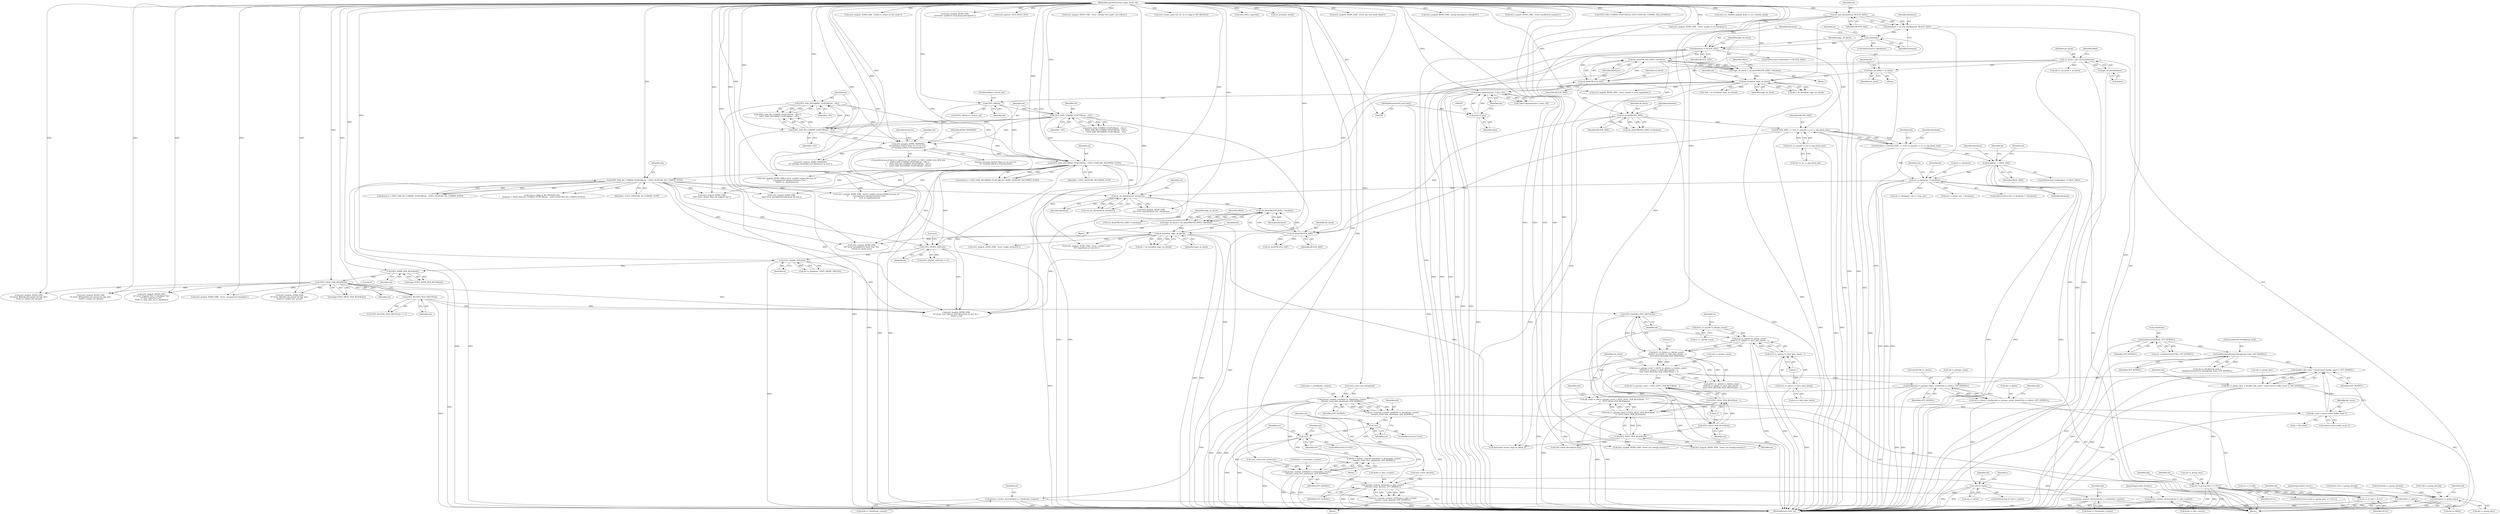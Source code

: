 digraph "0_linux_be0726d33cb8f411945884664924bed3cb8c70ee_0@API" {
"1000949" [label="(Call,kmalloc (db_count * sizeof (struct buffer_head *), GFP_KERNEL))"];
"1000950" [label="(Call,db_count * sizeof (struct buffer_head *))"];
"1000932" [label="(Call,db_count = (sbi->s_groups_count + EXT2_DESC_PER_BLOCK(sb) - 1) /\n\t\t   EXT2_DESC_PER_BLOCK(sb))"];
"1000934" [label="(Call,(sbi->s_groups_count + EXT2_DESC_PER_BLOCK(sb) - 1) /\n\t\t   EXT2_DESC_PER_BLOCK(sb))"];
"1000912" [label="(Call,sbi->s_groups_count = ((le32_to_cpu(es->s_blocks_count) -\n \t\t\t\tle32_to_cpu(es->s_first_data_block) - 1)\n \t\t\t\t\t/ EXT2_BLOCKS_PER_GROUP(sb)) + 1)"];
"1000917" [label="(Call,(le32_to_cpu(es->s_blocks_count) -\n \t\t\t\tle32_to_cpu(es->s_first_data_block) - 1)\n \t\t\t\t\t/ EXT2_BLOCKS_PER_GROUP(sb))"];
"1000918" [label="(Call,le32_to_cpu(es->s_blocks_count) -\n \t\t\t\tle32_to_cpu(es->s_first_data_block) - 1)"];
"1000919" [label="(Call,le32_to_cpu(es->s_blocks_count))"];
"1000923" [label="(Call,le32_to_cpu(es->s_first_data_block) - 1)"];
"1000924" [label="(Call,le32_to_cpu(es->s_first_data_block))"];
"1000929" [label="(Call,EXT2_BLOCKS_PER_GROUP(sb))"];
"1000908" [label="(Call,EXT2_BLOCKS_PER_GROUP(sb))"];
"1000803" [label="(Call,EXT2_DESC_PER_BLOCK(sb))"];
"1000796" [label="(Call,EXT2_ADDR_PER_BLOCK(sb))"];
"1000742" [label="(Call,EXT2_INODE_SIZE(sb))"];
"1000730" [label="(Call,EXT2_INODE_SIZE(sb))"];
"1000559" [label="(Call,sb_bread(sb, logic_sb_block))"];
"1000533" [label="(Call,sb_set_blocksize(sb, blocksize))"];
"1000467" [label="(Call,EXT2_HAS_RO_COMPAT_FEATURE(sb, ~EXT2_FEATURE_RO_COMPAT_SUPP))"];
"1000444" [label="(Call,EXT2_HAS_INCOMPAT_FEATURE(sb, ~EXT2_FEATURE_INCOMPAT_SUPP))"];
"1000435" [label="(Call,EXT2_HAS_INCOMPAT_FEATURE(sb, ~0U))"];
"1000432" [label="(Call,EXT2_HAS_RO_COMPAT_FEATURE(sb, ~0U))"];
"1000428" [label="(Call,EXT2_HAS_COMPAT_FEATURE(sb, ~0U))"];
"1000408" [label="(Call,EXT2_SB(sb))"];
"1000389" [label="(Call,parse_options((char *) data, sb))"];
"1000390" [label="(Call,(char *) data)"];
"1000111" [label="(MethodParameterIn,void *data)"];
"1000234" [label="(Call,sb_bread(sb, logic_sb_block))"];
"1000194" [label="(Call,sb_min_blocksize(sb, BLOCK_SIZE))"];
"1000110" [label="(MethodParameterIn,struct super_block *sb)"];
"1000227" [label="(Call,logic_sb_block = sb_block)"];
"1000120" [label="(Call,sb_block = get_sb_block(&data))"];
"1000122" [label="(Call,get_sb_block(&data))"];
"1000211" [label="(Call,logic_sb_block = (sb_block*BLOCK_SIZE) / blocksize)"];
"1000213" [label="(Call,(sb_block*BLOCK_SIZE) / blocksize)"];
"1000214" [label="(Call,sb_block*BLOCK_SIZE)"];
"1000207" [label="(Call,blocksize != BLOCK_SIZE)"];
"1000198" [label="(Call,!blocksize)"];
"1000192" [label="(Call,blocksize = sb_min_blocksize(sb, BLOCK_SIZE))"];
"1000438" [label="(Call,ext2_msg(sb, KERN_WARNING,\n\t\t\t\"warning: feature flags set on rev 0 fs, \"\n\t\t\t\"running e2fsck is recommended\"))"];
"1000523" [label="(Call,sb->s_blocksize != blocksize)"];
"1000496" [label="(Call,blocksize != PAGE_SIZE)"];
"1000478" [label="(Call,blocksize = BLOCK_SIZE << le32_to_cpu(sbi->s_es->s_log_block_size))"];
"1000480" [label="(Call,BLOCK_SIZE << le32_to_cpu(sbi->s_es->s_log_block_size))"];
"1000221" [label="(Call,sb_block*BLOCK_SIZE)"];
"1000482" [label="(Call,le32_to_cpu(sbi->s_es->s_log_block_size))"];
"1000543" [label="(Call,logic_sb_block = (sb_block*BLOCK_SIZE) / blocksize)"];
"1000545" [label="(Call,(sb_block*BLOCK_SIZE) / blocksize)"];
"1000546" [label="(Call,sb_block*BLOCK_SIZE)"];
"1000939" [label="(Call,EXT2_DESC_PER_BLOCK(sb) - 1)"];
"1000940" [label="(Call,EXT2_DESC_PER_BLOCK(sb))"];
"1000943" [label="(Call,EXT2_DESC_PER_BLOCK(sb))"];
"1000164" [label="(Call,kzalloc(sizeof(struct blockgroup_lock), GFP_KERNEL))"];
"1000151" [label="(Call,kzalloc(sizeof(*sbi), GFP_KERNEL))"];
"1000945" [label="(Call,sbi->s_group_desc = kmalloc (db_count * sizeof (struct buffer_head *), GFP_KERNEL))"];
"1000956" [label="(Call,sbi->s_group_desc == NULL)"];
"1001356" [label="(Call,kfree(sbi->s_group_desc))"];
"1001368" [label="(Call,sb->s_fs_info = NULL)"];
"1000975" [label="(Call,kcalloc(sbi->s_groups_count, sizeof(*sbi->s_debts), GFP_KERNEL))"];
"1000971" [label="(Call,sbi->s_debts = kcalloc(sbi->s_groups_count, sizeof(*sbi->s_debts), GFP_KERNEL))"];
"1000986" [label="(Call,!sbi->s_debts)"];
"1001360" [label="(Call,kfree(sbi->s_debts))"];
"1001122" [label="(Call,percpu_counter_init(&sbi->s_freeblocks_counter,\n\t\t\t\text2_count_free_blocks(sb), GFP_KERNEL))"];
"1001120" [label="(Call,err = percpu_counter_init(&sbi->s_freeblocks_counter,\n\t\t\t\text2_count_free_blocks(sb), GFP_KERNEL))"];
"1001131" [label="(Call,!err)"];
"1001145" [label="(Call,!err)"];
"1001136" [label="(Call,percpu_counter_init(&sbi->s_freeinodes_counter,\n\t\t\t\text2_count_free_inodes(sb), GFP_KERNEL))"];
"1001134" [label="(Call,err = percpu_counter_init(&sbi->s_freeinodes_counter,\n\t\t\t\text2_count_free_inodes(sb), GFP_KERNEL))"];
"1001150" [label="(Call,percpu_counter_init(&sbi->s_dirs_counter,\n\t\t\t\text2_count_dirs(sb), GFP_KERNEL))"];
"1001148" [label="(Call,err = percpu_counter_init(&sbi->s_dirs_counter,\n\t\t\t\text2_count_dirs(sb), GFP_KERNEL))"];
"1001334" [label="(Call,percpu_counter_destroy(&sbi->s_dirs_counter))"];
"1001329" [label="(Call,percpu_counter_destroy(&sbi->s_freeinodes_counter))"];
"1001324" [label="(Call,percpu_counter_destroy(&sbi->s_freeblocks_counter))"];
"1000930" [label="(Identifier,sb)"];
"1001281" [label="(Call,ext2_msg(sb, KERN_WARNING,\n\t\t\t\"warning: mounting ext3 filesystem as ext2\"))"];
"1000943" [label="(Call,EXT2_DESC_PER_BLOCK(sb))"];
"1000730" [label="(Call,EXT2_INODE_SIZE(sb))"];
"1000910" [label="(Literal,0)"];
"1000195" [label="(Identifier,sb)"];
"1000227" [label="(Call,logic_sb_block = sb_block)"];
"1000668" [label="(Call,ext2_msg(sb, KERN_ERR,\n\t\t\t\t\"error: unsupported inode size: %d\",\n\t\t\t\tsbi->s_inode_size))"];
"1000217" [label="(Identifier,blocksize)"];
"1001134" [label="(Call,err = percpu_counter_init(&sbi->s_freeinodes_counter,\n\t\t\t\text2_count_free_inodes(sb), GFP_KERNEL))"];
"1000440" [label="(Identifier,KERN_WARNING)"];
"1000429" [label="(Identifier,sb)"];
"1000110" [label="(MethodParameterIn,struct super_block *sb)"];
"1001325" [label="(Call,&sbi->s_freeblocks_counter)"];
"1001051" [label="(Call,ext2_check_descriptors (sb))"];
"1001335" [label="(Call,&sbi->s_dirs_counter)"];
"1000465" [label="(Call,features = EXT2_HAS_RO_COMPAT_FEATURE(sb, ~EXT2_FEATURE_RO_COMPAT_SUPP))"];
"1000155" [label="(Identifier,GFP_KERNEL)"];
"1000956" [label="(Call,sbi->s_group_desc == NULL)"];
"1001339" [label="(JumpTarget,failed_mount2:)"];
"1001375" [label="(Identifier,sbi)"];
"1000928" [label="(Literal,1)"];
"1001151" [label="(Call,&sbi->s_dirs_counter)"];
"1000543" [label="(Call,logic_sb_block = (sb_block*BLOCK_SIZE) / blocksize)"];
"1000152" [label="(Call,sizeof(*sbi))"];
"1000497" [label="(Identifier,blocksize)"];
"1001130" [label="(ControlStructure,if (!err))"];
"1001177" [label="(Call,ext2_msg(sb, KERN_ERR, \"Failed to create an mb_cache\"))"];
"1000912" [label="(Call,sbi->s_groups_count = ((le32_to_cpu(es->s_blocks_count) -\n \t\t\t\tle32_to_cpu(es->s_first_data_block) - 1)\n \t\t\t\t\t/ EXT2_BLOCKS_PER_GROUP(sb)) + 1)"];
"1000595" [label="(Call,ext2_msg(sb, KERN_ERR, \"error: magic mismatch\"))"];
"1000219" [label="(Identifier,offset)"];
"1000557" [label="(Call,bh = sb_bread(sb, logic_sb_block))"];
"1000535" [label="(Identifier,blocksize)"];
"1000602" [label="(Identifier,sb)"];
"1000410" [label="(FieldIdentifier,s_mount_opt)"];
"1000958" [label="(Identifier,sbi)"];
"1000986" [label="(Call,!sbi->s_debts)"];
"1000478" [label="(Call,blocksize = BLOCK_SIZE << le32_to_cpu(sbi->s_es->s_log_block_size))"];
"1001145" [label="(Call,!err)"];
"1001127" [label="(Call,ext2_count_free_blocks(sb))"];
"1001147" [label="(Block,)"];
"1000207" [label="(Call,blocksize != BLOCK_SIZE)"];
"1000392" [label="(Identifier,data)"];
"1000992" [label="(Identifier,sb)"];
"1000988" [label="(Identifier,sbi)"];
"1000498" [label="(Identifier,PAGE_SIZE)"];
"1000908" [label="(Call,EXT2_BLOCKS_PER_GROUP(sb))"];
"1000919" [label="(Call,le32_to_cpu(es->s_blocks_count))"];
"1000407" [label="(Call,EXT2_SB(sb)->s_mount_opt)"];
"1000482" [label="(Call,le32_to_cpu(sbi->s_es->s_log_block_size))"];
"1000481" [label="(Identifier,BLOCK_SIZE)"];
"1000547" [label="(Identifier,sb_block)"];
"1001044" [label="(Call,ext2_msg(sb, KERN_ERR,\n\t\t\t\t\"error: unable to read group descriptors\"))"];
"1000949" [label="(Call,kmalloc (db_count * sizeof (struct buffer_head *), GFP_KERNEL))"];
"1000743" [label="(Identifier,sb)"];
"1000167" [label="(Identifier,GFP_KERNEL)"];
"1001157" [label="(Identifier,GFP_KERNEL)"];
"1000532" [label="(Call,!sb_set_blocksize(sb, blocksize))"];
"1001220" [label="(Call,ext2_iget(sb, EXT2_ROOT_INO))"];
"1000458" [label="(Call,!(sb->s_flags & MS_RDONLY) &&\n\t    (features = EXT2_HAS_RO_COMPAT_FEATURE(sb, ~EXT2_FEATURE_RO_COMPAT_SUPP)))"];
"1001329" [label="(Call,percpu_counter_destroy(&sbi->s_freeinodes_counter))"];
"1001133" [label="(Block,)"];
"1000969" [label="(Identifier,sbi)"];
"1000923" [label="(Call,le32_to_cpu(es->s_first_data_block) - 1)"];
"1001148" [label="(Call,err = percpu_counter_init(&sbi->s_dirs_counter,\n\t\t\t\text2_count_dirs(sb), GFP_KERNEL))"];
"1000731" [label="(Identifier,sb)"];
"1000925" [label="(Call,es->s_first_data_block)"];
"1000963" [label="(Identifier,sb)"];
"1000467" [label="(Call,EXT2_HAS_RO_COMPAT_FEATURE(sb, ~EXT2_FEATURE_RO_COMPAT_SUPP))"];
"1000860" [label="(Call,ext2_msg(sb, KERN_ERR,\n\t\t\t\"error: #blocks per group too big: %lu\",\n\t\t\tsbi->s_blocks_per_group))"];
"1000941" [label="(Identifier,sb)"];
"1000991" [label="(Call,ext2_msg(sb, KERN_ERR, \"error: not enough memory\"))"];
"1000548" [label="(Identifier,BLOCK_SIZE)"];
"1000501" [label="(Identifier,sb)"];
"1000193" [label="(Identifier,blocksize)"];
"1000523" [label="(Call,sb->s_blocksize != blocksize)"];
"1000732" [label="(Literal,0)"];
"1000182" [label="(Call,sbi->s_sb_block = sb_block)"];
"1000920" [label="(Call,es->s_blocks_count)"];
"1000390" [label="(Call,(char *) data)"];
"1000441" [label="(Literal,\"warning: feature flags set on rev 0 fs, \"\n\t\t\t\"running e2fsck is recommended\")"];
"1000236" [label="(Identifier,logic_sb_block)"];
"1000496" [label="(Call,blocksize != PAGE_SIZE)"];
"1001332" [label="(Identifier,sbi)"];
"1000561" [label="(Identifier,logic_sb_block)"];
"1000962" [label="(Call,ext2_msg(sb, KERN_ERR, \"error: not enough memory\"))"];
"1000527" [label="(Identifier,blocksize)"];
"1000211" [label="(Call,logic_sb_block = (sb_block*BLOCK_SIZE) / blocksize)"];
"1000940" [label="(Call,EXT2_DESC_PER_BLOCK(sb))"];
"1000113" [label="(Block,)"];
"1000432" [label="(Call,EXT2_HAS_RO_COMPAT_FEATURE(sb, ~0U))"];
"1000120" [label="(Call,sb_block = get_sb_block(&data))"];
"1000491" [label="(Identifier,sbi)"];
"1001251" [label="(Call,ext2_msg(sb, KERN_ERR, \"error: corrupt root inode, run e2fsck\"))"];
"1000551" [label="(Identifier,offset)"];
"1001141" [label="(Call,ext2_count_free_inodes(sb))"];
"1001143" [label="(Identifier,GFP_KERNEL)"];
"1000433" [label="(Identifier,sb)"];
"1001286" [label="(Call,ext2_setup_super (sb, es, sb->s_flags & MS_RDONLY))"];
"1000517" [label="(Call,ext2_msg(sb, KERN_ERR,\n\t\t\t\t\t\"error: device does not support dax\"))"];
"1000838" [label="(Call,ext2_msg(sb, KERN_ERR,\n\t\t\t\"error: fragsize %lu != blocksize %lu\"\n\t\t\t\"(not supported yet)\",\n\t\t\tsbi->s_frag_size, sb->s_blocksize))"];
"1000560" [label="(Identifier,sb)"];
"1000954" [label="(Identifier,GFP_KERNEL)"];
"1000939" [label="(Call,EXT2_DESC_PER_BLOCK(sb) - 1)"];
"1000444" [label="(Call,EXT2_HAS_INCOMPAT_FEATURE(sb, ~EXT2_FEATURE_INCOMPAT_SUPP))"];
"1000437" [label="(Identifier,~0U)"];
"1001364" [label="(JumpTarget,failed_mount:)"];
"1001299" [label="(Call,ext2_write_super(sb))"];
"1000697" [label="(Call,sb->s_blocksize / sbi->s_frag_size)"];
"1000934" [label="(Call,(sbi->s_groups_count + EXT2_DESC_PER_BLOCK(sb) - 1) /\n\t\t   EXT2_DESC_PER_BLOCK(sb))"];
"1000111" [label="(MethodParameterIn,void *data)"];
"1001018" [label="(Call,sb_bread(sb, block))"];
"1000944" [label="(Identifier,sb)"];
"1000971" [label="(Call,sbi->s_debts = kcalloc(sbi->s_groups_count, sizeof(*sbi->s_debts), GFP_KERNEL))"];
"1000566" [label="(Call,ext2_msg(sb, KERN_ERR, \"error: couldn't read\"\n\t\t\t\t\"superblock on 2nd try\"))"];
"1001022" [label="(Call,!sbi->s_group_desc[i])"];
"1001122" [label="(Call,percpu_counter_init(&sbi->s_freeblocks_counter,\n\t\t\t\text2_count_free_blocks(sb), GFP_KERNEL))"];
"1000160" [label="(Call,sbi->s_blockgroup_lock =\n\t\tkzalloc(sizeof(struct blockgroup_lock), GFP_KERNEL))"];
"1000802" [label="(Call,ilog2 (EXT2_DESC_PER_BLOCK(sb)))"];
"1000164" [label="(Call,kzalloc(sizeof(struct blockgroup_lock), GFP_KERNEL))"];
"1000232" [label="(Call,bh = sb_bread(sb, logic_sb_block))"];
"1000238" [label="(Call,ext2_msg(sb, KERN_ERR, \"error: unable to read superblock\"))"];
"1000222" [label="(Identifier,sb_block)"];
"1000221" [label="(Call,sb_block*BLOCK_SIZE)"];
"1000165" [label="(Call,sizeof(struct blockgroup_lock))"];
"1000729" [label="(Call,EXT2_INODE_SIZE(sb) == 0)"];
"1000199" [label="(Identifier,blocksize)"];
"1001382" [label="(MethodReturn,static int)"];
"1000931" [label="(Literal,1)"];
"1000121" [label="(Identifier,sb_block)"];
"1000393" [label="(Identifier,sb)"];
"1000194" [label="(Call,sb_min_blocksize(sb, BLOCK_SIZE))"];
"1000431" [label="(Call,EXT2_HAS_RO_COMPAT_FEATURE(sb, ~0U) ||\n\t     EXT2_HAS_INCOMPAT_FEATURE(sb, ~0U))"];
"1000662" [label="(Call,sbi->s_inode_size > blocksize)"];
"1001268" [label="(Call,ext2_msg(sb, KERN_ERR, \"error: get root inode failed\"))"];
"1000975" [label="(Call,kcalloc(sbi->s_groups_count, sizeof(*sbi->s_debts), GFP_KERNEL))"];
"1000916" [label="(Call,((le32_to_cpu(es->s_blocks_count) -\n \t\t\t\tle32_to_cpu(es->s_first_data_block) - 1)\n \t\t\t\t\t/ EXT2_BLOCKS_PER_GROUP(sb)) + 1)"];
"1000430" [label="(Identifier,~0U)"];
"1000960" [label="(Identifier,NULL)"];
"1000197" [label="(ControlStructure,if (!blocksize))"];
"1000824" [label="(Call,ext2_msg(sb, KERN_ERR, \"error: unsupported blocksize\"))"];
"1000128" [label="(Identifier,offset)"];
"1000479" [label="(Identifier,blocksize)"];
"1000553" [label="(Call,sb_block*BLOCK_SIZE)"];
"1000917" [label="(Call,(le32_to_cpu(es->s_blocks_count) -\n \t\t\t\tle32_to_cpu(es->s_first_data_block) - 1)\n \t\t\t\t\t/ EXT2_BLOCKS_PER_GROUP(sb))"];
"1000907" [label="(Call,EXT2_BLOCKS_PER_GROUP(sb) == 0)"];
"1000898" [label="(Call,ext2_msg(sb, KERN_ERR,\n\t\t\t\"error: #inodes per group too big: %lu\",\n\t\t\tsbi->s_inodes_per_group))"];
"1000797" [label="(Identifier,sb)"];
"1001368" [label="(Call,sb->s_fs_info = NULL)"];
"1000924" [label="(Call,le32_to_cpu(es->s_first_data_block))"];
"1000443" [label="(Identifier,features)"];
"1000234" [label="(Call,sb_bread(sb, logic_sb_block))"];
"1000932" [label="(Call,db_count = (sbi->s_groups_count + EXT2_DESC_PER_BLOCK(sb) - 1) /\n\t\t   EXT2_DESC_PER_BLOCK(sb))"];
"1000985" [label="(ControlStructure,if (!sbi->s_debts))"];
"1000738" [label="(Call,sb->s_blocksize / EXT2_INODE_SIZE(sb))"];
"1000552" [label="(Call,(sb_block*BLOCK_SIZE) % blocksize)"];
"1000533" [label="(Call,sb_set_blocksize(sb, blocksize))"];
"1001120" [label="(Call,err = percpu_counter_init(&sbi->s_freeblocks_counter,\n\t\t\t\text2_count_free_blocks(sb), GFP_KERNEL))"];
"1001008" [label="(Call,descriptor_loc(sb, logic_sb_block, i))"];
"1001330" [label="(Call,&sbi->s_freeinodes_counter)"];
"1000446" [label="(Identifier,~EXT2_FEATURE_INCOMPAT_SUPP)"];
"1001137" [label="(Call,&sbi->s_freeinodes_counter)"];
"1000122" [label="(Call,get_sb_block(&data))"];
"1001324" [label="(Call,percpu_counter_destroy(&sbi->s_freeblocks_counter))"];
"1000918" [label="(Call,le32_to_cpu(es->s_blocks_count) -\n \t\t\t\tle32_to_cpu(es->s_first_data_block) - 1)"];
"1000226" [label="(Block,)"];
"1001054" [label="(Call,ext2_msg(sb, KERN_ERR, \"group descriptors corrupted\"))"];
"1000233" [label="(Identifier,bh)"];
"1000206" [label="(ControlStructure,if (blocksize != BLOCK_SIZE))"];
"1000389" [label="(Call,parse_options((char *) data, sb))"];
"1001337" [label="(Identifier,sbi)"];
"1000803" [label="(Call,EXT2_DESC_PER_BLOCK(sb))"];
"1000192" [label="(Call,blocksize = sb_min_blocksize(sb, BLOCK_SIZE))"];
"1000955" [label="(ControlStructure,if (sbi->s_group_desc == NULL))"];
"1001135" [label="(Identifier,err)"];
"1000544" [label="(Identifier,logic_sb_block)"];
"1000471" [label="(Call,ext2_msg(sb, KERN_ERR, \"error: couldn't mount RDWR because of \"\n\t\t       \"unsupported optional features (%x)\",\n\t\t       le32_to_cpu(features)))"];
"1000408" [label="(Call,EXT2_SB(sb))"];
"1000427" [label="(Call,EXT2_HAS_COMPAT_FEATURE(sb, ~0U) ||\n\t     EXT2_HAS_RO_COMPAT_FEATURE(sb, ~0U) ||\n\t     EXT2_HAS_INCOMPAT_FEATURE(sb, ~0U))"];
"1000209" [label="(Identifier,BLOCK_SIZE)"];
"1000235" [label="(Identifier,sb)"];
"1000549" [label="(Identifier,blocksize)"];
"1000987" [label="(Call,sbi->s_debts)"];
"1000546" [label="(Call,sb_block*BLOCK_SIZE)"];
"1001123" [label="(Call,&sbi->s_freeblocks_counter)"];
"1000946" [label="(Call,sbi->s_group_desc)"];
"1000439" [label="(Identifier,sb)"];
"1001161" [label="(Call,ext2_msg(sb, KERN_ERR, \"error: insufficient memory\"))"];
"1000436" [label="(Identifier,sb)"];
"1000530" [label="(Identifier,bh)"];
"1000951" [label="(Identifier,db_count)"];
"1000957" [label="(Call,sbi->s_group_desc)"];
"1001150" [label="(Call,percpu_counter_init(&sbi->s_dirs_counter,\n\t\t\t\text2_count_dirs(sb), GFP_KERNEL))"];
"1000215" [label="(Identifier,sb_block)"];
"1001132" [label="(Identifier,err)"];
"1000231" [label="(Call,!(bh = sb_bread(sb, logic_sb_block)))"];
"1000198" [label="(Call,!blocksize)"];
"1000984" [label="(Identifier,GFP_KERNEL)"];
"1000495" [label="(ControlStructure,if (blocksize != PAGE_SIZE))"];
"1000445" [label="(Identifier,sb)"];
"1000933" [label="(Identifier,db_count)"];
"1001362" [label="(Identifier,sbi)"];
"1000468" [label="(Identifier,sb)"];
"1000469" [label="(Identifier,~EXT2_FEATURE_RO_COMPAT_SUPP)"];
"1000210" [label="(Block,)"];
"1000214" [label="(Call,sb_block*BLOCK_SIZE)"];
"1001131" [label="(Call,!err)"];
"1000972" [label="(Call,sbi->s_debts)"];
"1000434" [label="(Identifier,~0U)"];
"1000201" [label="(Call,ext2_msg(sb, KERN_ERR, \"error: unable to set blocksize\"))"];
"1000926" [label="(Identifier,es)"];
"1000220" [label="(Call,(sb_block*BLOCK_SIZE) % blocksize)"];
"1000942" [label="(Literal,1)"];
"1000228" [label="(Identifier,logic_sb_block)"];
"1000438" [label="(Call,ext2_msg(sb, KERN_WARNING,\n\t\t\t\"warning: feature flags set on rev 0 fs, \"\n\t\t\t\"running e2fsck is recommended\"))"];
"1000524" [label="(Call,sb->s_blocksize)"];
"1000450" [label="(Call,ext2_msg(sb, KERN_ERR,\t\"error: couldn't mount because of \"\n\t\t       \"unsupported optional features (%x)\",\n\t\t\tle32_to_cpu(features)))"];
"1000528" [label="(Block,)"];
"1001278" [label="(Call,EXT2_HAS_COMPAT_FEATURE(sb, EXT3_FEATURE_COMPAT_HAS_JOURNAL))"];
"1000208" [label="(Identifier,blocksize)"];
"1000559" [label="(Call,sb_bread(sb, logic_sb_block))"];
"1000229" [label="(Identifier,sb_block)"];
"1000149" [label="(Call,sbi = kzalloc(sizeof(*sbi), GFP_KERNEL))"];
"1000196" [label="(Identifier,BLOCK_SIZE)"];
"1001159" [label="(Identifier,err)"];
"1001155" [label="(Call,ext2_count_dirs(sb))"];
"1000216" [label="(Identifier,BLOCK_SIZE)"];
"1001372" [label="(Identifier,NULL)"];
"1000409" [label="(Identifier,sb)"];
"1000224" [label="(Identifier,blocksize)"];
"1000950" [label="(Call,db_count * sizeof (struct buffer_head *))"];
"1000909" [label="(Identifier,sb)"];
"1000804" [label="(Identifier,sb)"];
"1000483" [label="(Call,sbi->s_es->s_log_block_size)"];
"1001307" [label="(Call,ext2_msg(sb, KERN_ERR,\n\t\t\t\"error: can't find an ext2 filesystem on dev %s.\",\n \t\t\tsb->s_id))"];
"1000522" [label="(ControlStructure,if (sb->s_blocksize != blocksize))"];
"1000419" [label="(ControlStructure,if (le32_to_cpu(es->s_rev_level) == EXT2_GOOD_OLD_REV &&\n\t    (EXT2_HAS_COMPAT_FEATURE(sb, ~0U) ||\n\t     EXT2_HAS_RO_COMPAT_FEATURE(sb, ~0U) ||\n\t     EXT2_HAS_INCOMPAT_FEATURE(sb, ~0U))))"];
"1000998" [label="(Identifier,i)"];
"1001360" [label="(Call,kfree(sbi->s_debts))"];
"1000879" [label="(Call,ext2_msg(sb, KERN_ERR,\n\t\t\t\"error: #fragments per group too big: %lu\",\n\t\t\tsbi->s_frags_per_group))"];
"1000202" [label="(Identifier,sb)"];
"1000913" [label="(Call,sbi->s_groups_count)"];
"1000537" [label="(Call,ext2_msg(sb, KERN_ERR,\n\t\t\t\t\"error: bad blocksize %d\", blocksize))"];
"1001121" [label="(Identifier,err)"];
"1000945" [label="(Call,sbi->s_group_desc = kmalloc (db_count * sizeof (struct buffer_head *), GFP_KERNEL))"];
"1000545" [label="(Call,(sb_block*BLOCK_SIZE) / blocksize)"];
"1000213" [label="(Call,(sb_block*BLOCK_SIZE) / blocksize)"];
"1000435" [label="(Call,EXT2_HAS_INCOMPAT_FEATURE(sb, ~0U))"];
"1000151" [label="(Call,kzalloc(sizeof(*sbi), GFP_KERNEL))"];
"1001357" [label="(Call,sbi->s_group_desc)"];
"1000976" [label="(Call,sbi->s_groups_count)"];
"1000388" [label="(Call,!parse_options((char *) data, sb))"];
"1000442" [label="(Call,features = EXT2_HAS_INCOMPAT_FEATURE(sb, ~EXT2_FEATURE_INCOMPAT_SUPP))"];
"1001114" [label="(Call,ext2_rsv_window_add(sb, &sbi->s_rsv_window_head))"];
"1001356" [label="(Call,kfree(sbi->s_group_desc))"];
"1001149" [label="(Identifier,err)"];
"1001334" [label="(Call,percpu_counter_destroy(&sbi->s_dirs_counter))"];
"1000534" [label="(Identifier,sb)"];
"1001129" [label="(Identifier,GFP_KERNEL)"];
"1000952" [label="(Call,sizeof (struct buffer_head *))"];
"1000428" [label="(Call,EXT2_HAS_COMPAT_FEATURE(sb, ~0U))"];
"1000212" [label="(Identifier,logic_sb_block)"];
"1000935" [label="(Call,sbi->s_groups_count + EXT2_DESC_PER_BLOCK(sb) - 1)"];
"1001369" [label="(Call,sb->s_fs_info)"];
"1000979" [label="(Call,sizeof(*sbi->s_debts))"];
"1001146" [label="(Identifier,err)"];
"1001038" [label="(Call,brelse (sbi->s_group_desc[j]))"];
"1001136" [label="(Call,percpu_counter_init(&sbi->s_freeinodes_counter,\n\t\t\t\text2_count_free_inodes(sb), GFP_KERNEL))"];
"1000500" [label="(Call,ext2_msg(sb, KERN_ERR,\n\t\t\t\t\t\"error: unsupported blocksize for dax\"))"];
"1001144" [label="(ControlStructure,if (!err))"];
"1000480" [label="(Call,BLOCK_SIZE << le32_to_cpu(sbi->s_es->s_log_block_size))"];
"1001349" [label="(Call,brelse(sbi->s_group_desc[i]))"];
"1000929" [label="(Call,EXT2_BLOCKS_PER_GROUP(sb))"];
"1000123" [label="(Call,&data)"];
"1000795" [label="(Call,ilog2 (EXT2_ADDR_PER_BLOCK(sb)))"];
"1000742" [label="(Call,EXT2_INODE_SIZE(sb))"];
"1000223" [label="(Identifier,BLOCK_SIZE)"];
"1001361" [label="(Call,sbi->s_debts)"];
"1001000" [label="(Call,i < db_count)"];
"1000947" [label="(Identifier,sbi)"];
"1000511" [label="(Identifier,sb)"];
"1000796" [label="(Call,EXT2_ADDR_PER_BLOCK(sb))"];
"1000949" -> "1000945"  [label="AST: "];
"1000949" -> "1000954"  [label="CFG: "];
"1000950" -> "1000949"  [label="AST: "];
"1000954" -> "1000949"  [label="AST: "];
"1000945" -> "1000949"  [label="CFG: "];
"1000949" -> "1001382"  [label="DDG: "];
"1000949" -> "1001382"  [label="DDG: "];
"1000949" -> "1000945"  [label="DDG: "];
"1000949" -> "1000945"  [label="DDG: "];
"1000950" -> "1000949"  [label="DDG: "];
"1000164" -> "1000949"  [label="DDG: "];
"1000949" -> "1000975"  [label="DDG: "];
"1000950" -> "1000952"  [label="CFG: "];
"1000951" -> "1000950"  [label="AST: "];
"1000952" -> "1000950"  [label="AST: "];
"1000954" -> "1000950"  [label="CFG: "];
"1000950" -> "1001382"  [label="DDG: "];
"1000932" -> "1000950"  [label="DDG: "];
"1000950" -> "1001000"  [label="DDG: "];
"1000932" -> "1000113"  [label="AST: "];
"1000932" -> "1000934"  [label="CFG: "];
"1000933" -> "1000932"  [label="AST: "];
"1000934" -> "1000932"  [label="AST: "];
"1000947" -> "1000932"  [label="CFG: "];
"1000932" -> "1001382"  [label="DDG: "];
"1000934" -> "1000932"  [label="DDG: "];
"1000934" -> "1000932"  [label="DDG: "];
"1000934" -> "1000943"  [label="CFG: "];
"1000935" -> "1000934"  [label="AST: "];
"1000943" -> "1000934"  [label="AST: "];
"1000934" -> "1001382"  [label="DDG: "];
"1000934" -> "1001382"  [label="DDG: "];
"1000912" -> "1000934"  [label="DDG: "];
"1000939" -> "1000934"  [label="DDG: "];
"1000939" -> "1000934"  [label="DDG: "];
"1000943" -> "1000934"  [label="DDG: "];
"1000912" -> "1000113"  [label="AST: "];
"1000912" -> "1000916"  [label="CFG: "];
"1000913" -> "1000912"  [label="AST: "];
"1000916" -> "1000912"  [label="AST: "];
"1000933" -> "1000912"  [label="CFG: "];
"1000912" -> "1001382"  [label="DDG: "];
"1000917" -> "1000912"  [label="DDG: "];
"1000917" -> "1000912"  [label="DDG: "];
"1000912" -> "1000935"  [label="DDG: "];
"1000912" -> "1000975"  [label="DDG: "];
"1000917" -> "1000916"  [label="AST: "];
"1000917" -> "1000929"  [label="CFG: "];
"1000918" -> "1000917"  [label="AST: "];
"1000929" -> "1000917"  [label="AST: "];
"1000931" -> "1000917"  [label="CFG: "];
"1000917" -> "1001382"  [label="DDG: "];
"1000917" -> "1001382"  [label="DDG: "];
"1000917" -> "1000916"  [label="DDG: "];
"1000917" -> "1000916"  [label="DDG: "];
"1000918" -> "1000917"  [label="DDG: "];
"1000918" -> "1000917"  [label="DDG: "];
"1000929" -> "1000917"  [label="DDG: "];
"1000918" -> "1000923"  [label="CFG: "];
"1000919" -> "1000918"  [label="AST: "];
"1000923" -> "1000918"  [label="AST: "];
"1000930" -> "1000918"  [label="CFG: "];
"1000918" -> "1001382"  [label="DDG: "];
"1000918" -> "1001382"  [label="DDG: "];
"1000919" -> "1000918"  [label="DDG: "];
"1000923" -> "1000918"  [label="DDG: "];
"1000923" -> "1000918"  [label="DDG: "];
"1000919" -> "1000920"  [label="CFG: "];
"1000920" -> "1000919"  [label="AST: "];
"1000926" -> "1000919"  [label="CFG: "];
"1000919" -> "1001382"  [label="DDG: "];
"1000923" -> "1000928"  [label="CFG: "];
"1000924" -> "1000923"  [label="AST: "];
"1000928" -> "1000923"  [label="AST: "];
"1000923" -> "1001382"  [label="DDG: "];
"1000924" -> "1000923"  [label="DDG: "];
"1000924" -> "1000925"  [label="CFG: "];
"1000925" -> "1000924"  [label="AST: "];
"1000928" -> "1000924"  [label="CFG: "];
"1000924" -> "1001382"  [label="DDG: "];
"1000929" -> "1000930"  [label="CFG: "];
"1000930" -> "1000929"  [label="AST: "];
"1000908" -> "1000929"  [label="DDG: "];
"1000110" -> "1000929"  [label="DDG: "];
"1000929" -> "1000940"  [label="DDG: "];
"1000908" -> "1000907"  [label="AST: "];
"1000908" -> "1000909"  [label="CFG: "];
"1000909" -> "1000908"  [label="AST: "];
"1000910" -> "1000908"  [label="CFG: "];
"1000908" -> "1001382"  [label="DDG: "];
"1000908" -> "1000907"  [label="DDG: "];
"1000803" -> "1000908"  [label="DDG: "];
"1000110" -> "1000908"  [label="DDG: "];
"1000908" -> "1001307"  [label="DDG: "];
"1000803" -> "1000802"  [label="AST: "];
"1000803" -> "1000804"  [label="CFG: "];
"1000804" -> "1000803"  [label="AST: "];
"1000802" -> "1000803"  [label="CFG: "];
"1000803" -> "1001382"  [label="DDG: "];
"1000803" -> "1000802"  [label="DDG: "];
"1000796" -> "1000803"  [label="DDG: "];
"1000110" -> "1000803"  [label="DDG: "];
"1000803" -> "1000824"  [label="DDG: "];
"1000803" -> "1000838"  [label="DDG: "];
"1000803" -> "1000860"  [label="DDG: "];
"1000803" -> "1000879"  [label="DDG: "];
"1000803" -> "1000898"  [label="DDG: "];
"1000803" -> "1001307"  [label="DDG: "];
"1000796" -> "1000795"  [label="AST: "];
"1000796" -> "1000797"  [label="CFG: "];
"1000797" -> "1000796"  [label="AST: "];
"1000795" -> "1000796"  [label="CFG: "];
"1000796" -> "1000795"  [label="DDG: "];
"1000742" -> "1000796"  [label="DDG: "];
"1000110" -> "1000796"  [label="DDG: "];
"1000742" -> "1000738"  [label="AST: "];
"1000742" -> "1000743"  [label="CFG: "];
"1000743" -> "1000742"  [label="AST: "];
"1000738" -> "1000742"  [label="CFG: "];
"1000742" -> "1001382"  [label="DDG: "];
"1000742" -> "1000738"  [label="DDG: "];
"1000730" -> "1000742"  [label="DDG: "];
"1000110" -> "1000742"  [label="DDG: "];
"1000742" -> "1001307"  [label="DDG: "];
"1000730" -> "1000729"  [label="AST: "];
"1000730" -> "1000731"  [label="CFG: "];
"1000731" -> "1000730"  [label="AST: "];
"1000732" -> "1000730"  [label="CFG: "];
"1000730" -> "1001382"  [label="DDG: "];
"1000730" -> "1000729"  [label="DDG: "];
"1000559" -> "1000730"  [label="DDG: "];
"1000467" -> "1000730"  [label="DDG: "];
"1000444" -> "1000730"  [label="DDG: "];
"1000110" -> "1000730"  [label="DDG: "];
"1000730" -> "1001307"  [label="DDG: "];
"1000559" -> "1000557"  [label="AST: "];
"1000559" -> "1000561"  [label="CFG: "];
"1000560" -> "1000559"  [label="AST: "];
"1000561" -> "1000559"  [label="AST: "];
"1000557" -> "1000559"  [label="CFG: "];
"1000559" -> "1001382"  [label="DDG: "];
"1000559" -> "1001382"  [label="DDG: "];
"1000559" -> "1000557"  [label="DDG: "];
"1000559" -> "1000557"  [label="DDG: "];
"1000533" -> "1000559"  [label="DDG: "];
"1000110" -> "1000559"  [label="DDG: "];
"1000543" -> "1000559"  [label="DDG: "];
"1000559" -> "1000566"  [label="DDG: "];
"1000559" -> "1000595"  [label="DDG: "];
"1000559" -> "1000668"  [label="DDG: "];
"1000559" -> "1001008"  [label="DDG: "];
"1000559" -> "1001307"  [label="DDG: "];
"1000533" -> "1000532"  [label="AST: "];
"1000533" -> "1000535"  [label="CFG: "];
"1000534" -> "1000533"  [label="AST: "];
"1000535" -> "1000533"  [label="AST: "];
"1000532" -> "1000533"  [label="CFG: "];
"1000533" -> "1000532"  [label="DDG: "];
"1000533" -> "1000532"  [label="DDG: "];
"1000467" -> "1000533"  [label="DDG: "];
"1000444" -> "1000533"  [label="DDG: "];
"1000110" -> "1000533"  [label="DDG: "];
"1000523" -> "1000533"  [label="DDG: "];
"1000533" -> "1000537"  [label="DDG: "];
"1000533" -> "1000537"  [label="DDG: "];
"1000533" -> "1000545"  [label="DDG: "];
"1000467" -> "1000465"  [label="AST: "];
"1000467" -> "1000469"  [label="CFG: "];
"1000468" -> "1000467"  [label="AST: "];
"1000469" -> "1000467"  [label="AST: "];
"1000465" -> "1000467"  [label="CFG: "];
"1000467" -> "1001382"  [label="DDG: "];
"1000467" -> "1001382"  [label="DDG: "];
"1000467" -> "1000458"  [label="DDG: "];
"1000467" -> "1000458"  [label="DDG: "];
"1000467" -> "1000465"  [label="DDG: "];
"1000467" -> "1000465"  [label="DDG: "];
"1000444" -> "1000467"  [label="DDG: "];
"1000110" -> "1000467"  [label="DDG: "];
"1000467" -> "1000471"  [label="DDG: "];
"1000467" -> "1000500"  [label="DDG: "];
"1000467" -> "1000517"  [label="DDG: "];
"1000467" -> "1000668"  [label="DDG: "];
"1000467" -> "1001307"  [label="DDG: "];
"1000444" -> "1000442"  [label="AST: "];
"1000444" -> "1000446"  [label="CFG: "];
"1000445" -> "1000444"  [label="AST: "];
"1000446" -> "1000444"  [label="AST: "];
"1000442" -> "1000444"  [label="CFG: "];
"1000444" -> "1001382"  [label="DDG: "];
"1000444" -> "1001382"  [label="DDG: "];
"1000444" -> "1000442"  [label="DDG: "];
"1000444" -> "1000442"  [label="DDG: "];
"1000435" -> "1000444"  [label="DDG: "];
"1000408" -> "1000444"  [label="DDG: "];
"1000432" -> "1000444"  [label="DDG: "];
"1000438" -> "1000444"  [label="DDG: "];
"1000428" -> "1000444"  [label="DDG: "];
"1000110" -> "1000444"  [label="DDG: "];
"1000444" -> "1000450"  [label="DDG: "];
"1000444" -> "1000471"  [label="DDG: "];
"1000444" -> "1000500"  [label="DDG: "];
"1000444" -> "1000517"  [label="DDG: "];
"1000444" -> "1000668"  [label="DDG: "];
"1000444" -> "1001307"  [label="DDG: "];
"1000435" -> "1000431"  [label="AST: "];
"1000435" -> "1000437"  [label="CFG: "];
"1000436" -> "1000435"  [label="AST: "];
"1000437" -> "1000435"  [label="AST: "];
"1000431" -> "1000435"  [label="CFG: "];
"1000435" -> "1001382"  [label="DDG: "];
"1000435" -> "1000431"  [label="DDG: "];
"1000435" -> "1000431"  [label="DDG: "];
"1000432" -> "1000435"  [label="DDG: "];
"1000432" -> "1000435"  [label="DDG: "];
"1000110" -> "1000435"  [label="DDG: "];
"1000435" -> "1000438"  [label="DDG: "];
"1000432" -> "1000431"  [label="AST: "];
"1000432" -> "1000434"  [label="CFG: "];
"1000433" -> "1000432"  [label="AST: "];
"1000434" -> "1000432"  [label="AST: "];
"1000436" -> "1000432"  [label="CFG: "];
"1000431" -> "1000432"  [label="CFG: "];
"1000432" -> "1001382"  [label="DDG: "];
"1000432" -> "1000431"  [label="DDG: "];
"1000432" -> "1000431"  [label="DDG: "];
"1000428" -> "1000432"  [label="DDG: "];
"1000428" -> "1000432"  [label="DDG: "];
"1000110" -> "1000432"  [label="DDG: "];
"1000432" -> "1000438"  [label="DDG: "];
"1000428" -> "1000427"  [label="AST: "];
"1000428" -> "1000430"  [label="CFG: "];
"1000429" -> "1000428"  [label="AST: "];
"1000430" -> "1000428"  [label="AST: "];
"1000433" -> "1000428"  [label="CFG: "];
"1000427" -> "1000428"  [label="CFG: "];
"1000428" -> "1001382"  [label="DDG: "];
"1000428" -> "1000427"  [label="DDG: "];
"1000428" -> "1000427"  [label="DDG: "];
"1000408" -> "1000428"  [label="DDG: "];
"1000110" -> "1000428"  [label="DDG: "];
"1000428" -> "1000438"  [label="DDG: "];
"1000408" -> "1000407"  [label="AST: "];
"1000408" -> "1000409"  [label="CFG: "];
"1000409" -> "1000408"  [label="AST: "];
"1000410" -> "1000408"  [label="CFG: "];
"1000389" -> "1000408"  [label="DDG: "];
"1000110" -> "1000408"  [label="DDG: "];
"1000408" -> "1000438"  [label="DDG: "];
"1000389" -> "1000388"  [label="AST: "];
"1000389" -> "1000393"  [label="CFG: "];
"1000390" -> "1000389"  [label="AST: "];
"1000393" -> "1000389"  [label="AST: "];
"1000388" -> "1000389"  [label="CFG: "];
"1000389" -> "1001382"  [label="DDG: "];
"1000389" -> "1001382"  [label="DDG: "];
"1000389" -> "1000388"  [label="DDG: "];
"1000389" -> "1000388"  [label="DDG: "];
"1000390" -> "1000389"  [label="DDG: "];
"1000234" -> "1000389"  [label="DDG: "];
"1000110" -> "1000389"  [label="DDG: "];
"1000390" -> "1000392"  [label="CFG: "];
"1000391" -> "1000390"  [label="AST: "];
"1000392" -> "1000390"  [label="AST: "];
"1000393" -> "1000390"  [label="CFG: "];
"1000390" -> "1001382"  [label="DDG: "];
"1000111" -> "1000390"  [label="DDG: "];
"1000111" -> "1000109"  [label="AST: "];
"1000111" -> "1001382"  [label="DDG: "];
"1000234" -> "1000232"  [label="AST: "];
"1000234" -> "1000236"  [label="CFG: "];
"1000235" -> "1000234"  [label="AST: "];
"1000236" -> "1000234"  [label="AST: "];
"1000232" -> "1000234"  [label="CFG: "];
"1000234" -> "1001382"  [label="DDG: "];
"1000234" -> "1001382"  [label="DDG: "];
"1000234" -> "1000231"  [label="DDG: "];
"1000234" -> "1000231"  [label="DDG: "];
"1000234" -> "1000232"  [label="DDG: "];
"1000234" -> "1000232"  [label="DDG: "];
"1000194" -> "1000234"  [label="DDG: "];
"1000110" -> "1000234"  [label="DDG: "];
"1000227" -> "1000234"  [label="DDG: "];
"1000211" -> "1000234"  [label="DDG: "];
"1000234" -> "1000238"  [label="DDG: "];
"1000234" -> "1001008"  [label="DDG: "];
"1000234" -> "1001307"  [label="DDG: "];
"1000194" -> "1000192"  [label="AST: "];
"1000194" -> "1000196"  [label="CFG: "];
"1000195" -> "1000194"  [label="AST: "];
"1000196" -> "1000194"  [label="AST: "];
"1000192" -> "1000194"  [label="CFG: "];
"1000194" -> "1001382"  [label="DDG: "];
"1000194" -> "1000192"  [label="DDG: "];
"1000194" -> "1000192"  [label="DDG: "];
"1000110" -> "1000194"  [label="DDG: "];
"1000194" -> "1000201"  [label="DDG: "];
"1000194" -> "1000207"  [label="DDG: "];
"1000110" -> "1000109"  [label="AST: "];
"1000110" -> "1001382"  [label="DDG: "];
"1000110" -> "1000201"  [label="DDG: "];
"1000110" -> "1000238"  [label="DDG: "];
"1000110" -> "1000438"  [label="DDG: "];
"1000110" -> "1000450"  [label="DDG: "];
"1000110" -> "1000471"  [label="DDG: "];
"1000110" -> "1000500"  [label="DDG: "];
"1000110" -> "1000517"  [label="DDG: "];
"1000110" -> "1000537"  [label="DDG: "];
"1000110" -> "1000566"  [label="DDG: "];
"1000110" -> "1000595"  [label="DDG: "];
"1000110" -> "1000668"  [label="DDG: "];
"1000110" -> "1000824"  [label="DDG: "];
"1000110" -> "1000838"  [label="DDG: "];
"1000110" -> "1000860"  [label="DDG: "];
"1000110" -> "1000879"  [label="DDG: "];
"1000110" -> "1000898"  [label="DDG: "];
"1000110" -> "1000940"  [label="DDG: "];
"1000110" -> "1000943"  [label="DDG: "];
"1000110" -> "1000962"  [label="DDG: "];
"1000110" -> "1000991"  [label="DDG: "];
"1000110" -> "1001008"  [label="DDG: "];
"1000110" -> "1001018"  [label="DDG: "];
"1000110" -> "1001044"  [label="DDG: "];
"1000110" -> "1001051"  [label="DDG: "];
"1000110" -> "1001054"  [label="DDG: "];
"1000110" -> "1001114"  [label="DDG: "];
"1000110" -> "1001127"  [label="DDG: "];
"1000110" -> "1001141"  [label="DDG: "];
"1000110" -> "1001155"  [label="DDG: "];
"1000110" -> "1001161"  [label="DDG: "];
"1000110" -> "1001177"  [label="DDG: "];
"1000110" -> "1001220"  [label="DDG: "];
"1000110" -> "1001251"  [label="DDG: "];
"1000110" -> "1001268"  [label="DDG: "];
"1000110" -> "1001278"  [label="DDG: "];
"1000110" -> "1001281"  [label="DDG: "];
"1000110" -> "1001286"  [label="DDG: "];
"1000110" -> "1001299"  [label="DDG: "];
"1000110" -> "1001307"  [label="DDG: "];
"1000227" -> "1000226"  [label="AST: "];
"1000227" -> "1000229"  [label="CFG: "];
"1000228" -> "1000227"  [label="AST: "];
"1000229" -> "1000227"  [label="AST: "];
"1000233" -> "1000227"  [label="CFG: "];
"1000227" -> "1001382"  [label="DDG: "];
"1000120" -> "1000227"  [label="DDG: "];
"1000120" -> "1000113"  [label="AST: "];
"1000120" -> "1000122"  [label="CFG: "];
"1000121" -> "1000120"  [label="AST: "];
"1000122" -> "1000120"  [label="AST: "];
"1000128" -> "1000120"  [label="CFG: "];
"1000120" -> "1001382"  [label="DDG: "];
"1000120" -> "1001382"  [label="DDG: "];
"1000122" -> "1000120"  [label="DDG: "];
"1000120" -> "1000182"  [label="DDG: "];
"1000120" -> "1000214"  [label="DDG: "];
"1000120" -> "1000546"  [label="DDG: "];
"1000122" -> "1000123"  [label="CFG: "];
"1000123" -> "1000122"  [label="AST: "];
"1000122" -> "1001382"  [label="DDG: "];
"1000211" -> "1000210"  [label="AST: "];
"1000211" -> "1000213"  [label="CFG: "];
"1000212" -> "1000211"  [label="AST: "];
"1000213" -> "1000211"  [label="AST: "];
"1000219" -> "1000211"  [label="CFG: "];
"1000211" -> "1001382"  [label="DDG: "];
"1000213" -> "1000211"  [label="DDG: "];
"1000213" -> "1000211"  [label="DDG: "];
"1000213" -> "1000217"  [label="CFG: "];
"1000214" -> "1000213"  [label="AST: "];
"1000217" -> "1000213"  [label="AST: "];
"1000214" -> "1000213"  [label="DDG: "];
"1000214" -> "1000213"  [label="DDG: "];
"1000207" -> "1000213"  [label="DDG: "];
"1000213" -> "1000220"  [label="DDG: "];
"1000214" -> "1000216"  [label="CFG: "];
"1000215" -> "1000214"  [label="AST: "];
"1000216" -> "1000214"  [label="AST: "];
"1000217" -> "1000214"  [label="CFG: "];
"1000207" -> "1000214"  [label="DDG: "];
"1000214" -> "1000221"  [label="DDG: "];
"1000214" -> "1000221"  [label="DDG: "];
"1000207" -> "1000206"  [label="AST: "];
"1000207" -> "1000209"  [label="CFG: "];
"1000208" -> "1000207"  [label="AST: "];
"1000209" -> "1000207"  [label="AST: "];
"1000212" -> "1000207"  [label="CFG: "];
"1000228" -> "1000207"  [label="CFG: "];
"1000207" -> "1001382"  [label="DDG: "];
"1000207" -> "1001382"  [label="DDG: "];
"1000207" -> "1001382"  [label="DDG: "];
"1000198" -> "1000207"  [label="DDG: "];
"1000207" -> "1000480"  [label="DDG: "];
"1000198" -> "1000197"  [label="AST: "];
"1000198" -> "1000199"  [label="CFG: "];
"1000199" -> "1000198"  [label="AST: "];
"1000202" -> "1000198"  [label="CFG: "];
"1000208" -> "1000198"  [label="CFG: "];
"1000198" -> "1001382"  [label="DDG: "];
"1000198" -> "1001382"  [label="DDG: "];
"1000192" -> "1000198"  [label="DDG: "];
"1000192" -> "1000113"  [label="AST: "];
"1000193" -> "1000192"  [label="AST: "];
"1000199" -> "1000192"  [label="CFG: "];
"1000192" -> "1001382"  [label="DDG: "];
"1000438" -> "1000419"  [label="AST: "];
"1000438" -> "1000441"  [label="CFG: "];
"1000439" -> "1000438"  [label="AST: "];
"1000440" -> "1000438"  [label="AST: "];
"1000441" -> "1000438"  [label="AST: "];
"1000443" -> "1000438"  [label="CFG: "];
"1000438" -> "1001382"  [label="DDG: "];
"1000438" -> "1001382"  [label="DDG: "];
"1000438" -> "1001281"  [label="DDG: "];
"1000523" -> "1000522"  [label="AST: "];
"1000523" -> "1000527"  [label="CFG: "];
"1000524" -> "1000523"  [label="AST: "];
"1000527" -> "1000523"  [label="AST: "];
"1000530" -> "1000523"  [label="CFG: "];
"1000602" -> "1000523"  [label="CFG: "];
"1000523" -> "1001382"  [label="DDG: "];
"1000523" -> "1001382"  [label="DDG: "];
"1000523" -> "1001382"  [label="DDG: "];
"1000496" -> "1000523"  [label="DDG: "];
"1000478" -> "1000523"  [label="DDG: "];
"1000523" -> "1000662"  [label="DDG: "];
"1000523" -> "1000697"  [label="DDG: "];
"1000496" -> "1000495"  [label="AST: "];
"1000496" -> "1000498"  [label="CFG: "];
"1000497" -> "1000496"  [label="AST: "];
"1000498" -> "1000496"  [label="AST: "];
"1000501" -> "1000496"  [label="CFG: "];
"1000511" -> "1000496"  [label="CFG: "];
"1000496" -> "1001382"  [label="DDG: "];
"1000496" -> "1001382"  [label="DDG: "];
"1000496" -> "1001382"  [label="DDG: "];
"1000478" -> "1000496"  [label="DDG: "];
"1000478" -> "1000113"  [label="AST: "];
"1000478" -> "1000480"  [label="CFG: "];
"1000479" -> "1000478"  [label="AST: "];
"1000480" -> "1000478"  [label="AST: "];
"1000491" -> "1000478"  [label="CFG: "];
"1000478" -> "1001382"  [label="DDG: "];
"1000480" -> "1000478"  [label="DDG: "];
"1000480" -> "1000478"  [label="DDG: "];
"1000480" -> "1000482"  [label="CFG: "];
"1000481" -> "1000480"  [label="AST: "];
"1000482" -> "1000480"  [label="AST: "];
"1000480" -> "1001382"  [label="DDG: "];
"1000480" -> "1001382"  [label="DDG: "];
"1000221" -> "1000480"  [label="DDG: "];
"1000482" -> "1000480"  [label="DDG: "];
"1000480" -> "1000546"  [label="DDG: "];
"1000221" -> "1000220"  [label="AST: "];
"1000221" -> "1000223"  [label="CFG: "];
"1000222" -> "1000221"  [label="AST: "];
"1000223" -> "1000221"  [label="AST: "];
"1000224" -> "1000221"  [label="CFG: "];
"1000221" -> "1001382"  [label="DDG: "];
"1000221" -> "1001382"  [label="DDG: "];
"1000221" -> "1000220"  [label="DDG: "];
"1000221" -> "1000220"  [label="DDG: "];
"1000221" -> "1000546"  [label="DDG: "];
"1000482" -> "1000483"  [label="CFG: "];
"1000483" -> "1000482"  [label="AST: "];
"1000482" -> "1001382"  [label="DDG: "];
"1000543" -> "1000528"  [label="AST: "];
"1000543" -> "1000545"  [label="CFG: "];
"1000544" -> "1000543"  [label="AST: "];
"1000545" -> "1000543"  [label="AST: "];
"1000551" -> "1000543"  [label="CFG: "];
"1000543" -> "1001382"  [label="DDG: "];
"1000545" -> "1000543"  [label="DDG: "];
"1000545" -> "1000543"  [label="DDG: "];
"1000545" -> "1000549"  [label="CFG: "];
"1000546" -> "1000545"  [label="AST: "];
"1000549" -> "1000545"  [label="AST: "];
"1000546" -> "1000545"  [label="DDG: "];
"1000546" -> "1000545"  [label="DDG: "];
"1000545" -> "1000552"  [label="DDG: "];
"1000546" -> "1000548"  [label="CFG: "];
"1000547" -> "1000546"  [label="AST: "];
"1000548" -> "1000546"  [label="AST: "];
"1000549" -> "1000546"  [label="CFG: "];
"1000546" -> "1000553"  [label="DDG: "];
"1000546" -> "1000553"  [label="DDG: "];
"1000939" -> "1000935"  [label="AST: "];
"1000939" -> "1000942"  [label="CFG: "];
"1000940" -> "1000939"  [label="AST: "];
"1000942" -> "1000939"  [label="AST: "];
"1000935" -> "1000939"  [label="CFG: "];
"1000939" -> "1000935"  [label="DDG: "];
"1000939" -> "1000935"  [label="DDG: "];
"1000940" -> "1000939"  [label="DDG: "];
"1000940" -> "1000941"  [label="CFG: "];
"1000941" -> "1000940"  [label="AST: "];
"1000942" -> "1000940"  [label="CFG: "];
"1000940" -> "1000943"  [label="DDG: "];
"1000943" -> "1000944"  [label="CFG: "];
"1000944" -> "1000943"  [label="AST: "];
"1000943" -> "1000962"  [label="DDG: "];
"1000943" -> "1000991"  [label="DDG: "];
"1000943" -> "1001008"  [label="DDG: "];
"1000943" -> "1001051"  [label="DDG: "];
"1000164" -> "1000160"  [label="AST: "];
"1000164" -> "1000167"  [label="CFG: "];
"1000165" -> "1000164"  [label="AST: "];
"1000167" -> "1000164"  [label="AST: "];
"1000160" -> "1000164"  [label="CFG: "];
"1000164" -> "1001382"  [label="DDG: "];
"1000164" -> "1000160"  [label="DDG: "];
"1000151" -> "1000164"  [label="DDG: "];
"1000151" -> "1000149"  [label="AST: "];
"1000151" -> "1000155"  [label="CFG: "];
"1000152" -> "1000151"  [label="AST: "];
"1000155" -> "1000151"  [label="AST: "];
"1000149" -> "1000151"  [label="CFG: "];
"1000151" -> "1001382"  [label="DDG: "];
"1000151" -> "1000149"  [label="DDG: "];
"1000945" -> "1000113"  [label="AST: "];
"1000946" -> "1000945"  [label="AST: "];
"1000958" -> "1000945"  [label="CFG: "];
"1000945" -> "1001382"  [label="DDG: "];
"1000945" -> "1000956"  [label="DDG: "];
"1000956" -> "1000955"  [label="AST: "];
"1000956" -> "1000960"  [label="CFG: "];
"1000957" -> "1000956"  [label="AST: "];
"1000960" -> "1000956"  [label="AST: "];
"1000963" -> "1000956"  [label="CFG: "];
"1000969" -> "1000956"  [label="CFG: "];
"1000956" -> "1001382"  [label="DDG: "];
"1000956" -> "1001382"  [label="DDG: "];
"1000956" -> "1001382"  [label="DDG: "];
"1000956" -> "1001356"  [label="DDG: "];
"1000956" -> "1001368"  [label="DDG: "];
"1001356" -> "1000113"  [label="AST: "];
"1001356" -> "1001357"  [label="CFG: "];
"1001357" -> "1001356"  [label="AST: "];
"1001362" -> "1001356"  [label="CFG: "];
"1001356" -> "1001382"  [label="DDG: "];
"1001356" -> "1001382"  [label="DDG: "];
"1001349" -> "1001356"  [label="DDG: "];
"1001022" -> "1001356"  [label="DDG: "];
"1001038" -> "1001356"  [label="DDG: "];
"1001368" -> "1000113"  [label="AST: "];
"1001368" -> "1001372"  [label="CFG: "];
"1001369" -> "1001368"  [label="AST: "];
"1001372" -> "1001368"  [label="AST: "];
"1001375" -> "1001368"  [label="CFG: "];
"1001368" -> "1001382"  [label="DDG: "];
"1001368" -> "1001382"  [label="DDG: "];
"1000975" -> "1000971"  [label="AST: "];
"1000975" -> "1000984"  [label="CFG: "];
"1000976" -> "1000975"  [label="AST: "];
"1000979" -> "1000975"  [label="AST: "];
"1000984" -> "1000975"  [label="AST: "];
"1000971" -> "1000975"  [label="CFG: "];
"1000975" -> "1001382"  [label="DDG: "];
"1000975" -> "1001382"  [label="DDG: "];
"1000975" -> "1000971"  [label="DDG: "];
"1000975" -> "1000971"  [label="DDG: "];
"1000975" -> "1001122"  [label="DDG: "];
"1000971" -> "1000113"  [label="AST: "];
"1000972" -> "1000971"  [label="AST: "];
"1000988" -> "1000971"  [label="CFG: "];
"1000971" -> "1001382"  [label="DDG: "];
"1000971" -> "1000986"  [label="DDG: "];
"1000986" -> "1000985"  [label="AST: "];
"1000986" -> "1000987"  [label="CFG: "];
"1000987" -> "1000986"  [label="AST: "];
"1000992" -> "1000986"  [label="CFG: "];
"1000998" -> "1000986"  [label="CFG: "];
"1000986" -> "1001382"  [label="DDG: "];
"1000986" -> "1001382"  [label="DDG: "];
"1000986" -> "1001360"  [label="DDG: "];
"1001360" -> "1000113"  [label="AST: "];
"1001360" -> "1001361"  [label="CFG: "];
"1001361" -> "1001360"  [label="AST: "];
"1001364" -> "1001360"  [label="CFG: "];
"1001360" -> "1001382"  [label="DDG: "];
"1001360" -> "1001382"  [label="DDG: "];
"1001122" -> "1001120"  [label="AST: "];
"1001122" -> "1001129"  [label="CFG: "];
"1001123" -> "1001122"  [label="AST: "];
"1001127" -> "1001122"  [label="AST: "];
"1001129" -> "1001122"  [label="AST: "];
"1001120" -> "1001122"  [label="CFG: "];
"1001122" -> "1001382"  [label="DDG: "];
"1001122" -> "1001382"  [label="DDG: "];
"1001122" -> "1001382"  [label="DDG: "];
"1001122" -> "1001120"  [label="DDG: "];
"1001122" -> "1001120"  [label="DDG: "];
"1001122" -> "1001120"  [label="DDG: "];
"1001127" -> "1001122"  [label="DDG: "];
"1001122" -> "1001136"  [label="DDG: "];
"1001122" -> "1001150"  [label="DDG: "];
"1001122" -> "1001324"  [label="DDG: "];
"1001120" -> "1000113"  [label="AST: "];
"1001121" -> "1001120"  [label="AST: "];
"1001132" -> "1001120"  [label="CFG: "];
"1001120" -> "1001382"  [label="DDG: "];
"1001120" -> "1001131"  [label="DDG: "];
"1001131" -> "1001130"  [label="AST: "];
"1001131" -> "1001132"  [label="CFG: "];
"1001132" -> "1001131"  [label="AST: "];
"1001135" -> "1001131"  [label="CFG: "];
"1001146" -> "1001131"  [label="CFG: "];
"1001131" -> "1001145"  [label="DDG: "];
"1001145" -> "1001144"  [label="AST: "];
"1001145" -> "1001146"  [label="CFG: "];
"1001146" -> "1001145"  [label="AST: "];
"1001149" -> "1001145"  [label="CFG: "];
"1001159" -> "1001145"  [label="CFG: "];
"1001145" -> "1001382"  [label="DDG: "];
"1001145" -> "1001382"  [label="DDG: "];
"1001134" -> "1001145"  [label="DDG: "];
"1001136" -> "1001134"  [label="AST: "];
"1001136" -> "1001143"  [label="CFG: "];
"1001137" -> "1001136"  [label="AST: "];
"1001141" -> "1001136"  [label="AST: "];
"1001143" -> "1001136"  [label="AST: "];
"1001134" -> "1001136"  [label="CFG: "];
"1001136" -> "1001382"  [label="DDG: "];
"1001136" -> "1001382"  [label="DDG: "];
"1001136" -> "1001382"  [label="DDG: "];
"1001136" -> "1001134"  [label="DDG: "];
"1001136" -> "1001134"  [label="DDG: "];
"1001136" -> "1001134"  [label="DDG: "];
"1001141" -> "1001136"  [label="DDG: "];
"1001136" -> "1001150"  [label="DDG: "];
"1001136" -> "1001329"  [label="DDG: "];
"1001134" -> "1001133"  [label="AST: "];
"1001135" -> "1001134"  [label="AST: "];
"1001146" -> "1001134"  [label="CFG: "];
"1001134" -> "1001382"  [label="DDG: "];
"1001150" -> "1001148"  [label="AST: "];
"1001150" -> "1001157"  [label="CFG: "];
"1001151" -> "1001150"  [label="AST: "];
"1001155" -> "1001150"  [label="AST: "];
"1001157" -> "1001150"  [label="AST: "];
"1001148" -> "1001150"  [label="CFG: "];
"1001150" -> "1001382"  [label="DDG: "];
"1001150" -> "1001382"  [label="DDG: "];
"1001150" -> "1001382"  [label="DDG: "];
"1001150" -> "1001148"  [label="DDG: "];
"1001150" -> "1001148"  [label="DDG: "];
"1001150" -> "1001148"  [label="DDG: "];
"1001155" -> "1001150"  [label="DDG: "];
"1001150" -> "1001334"  [label="DDG: "];
"1001148" -> "1001147"  [label="AST: "];
"1001149" -> "1001148"  [label="AST: "];
"1001159" -> "1001148"  [label="CFG: "];
"1001148" -> "1001382"  [label="DDG: "];
"1001148" -> "1001382"  [label="DDG: "];
"1001334" -> "1000113"  [label="AST: "];
"1001334" -> "1001335"  [label="CFG: "];
"1001335" -> "1001334"  [label="AST: "];
"1001339" -> "1001334"  [label="CFG: "];
"1001334" -> "1001382"  [label="DDG: "];
"1001334" -> "1001382"  [label="DDG: "];
"1001329" -> "1000113"  [label="AST: "];
"1001329" -> "1001330"  [label="CFG: "];
"1001330" -> "1001329"  [label="AST: "];
"1001337" -> "1001329"  [label="CFG: "];
"1001329" -> "1001382"  [label="DDG: "];
"1001329" -> "1001382"  [label="DDG: "];
"1001324" -> "1000113"  [label="AST: "];
"1001324" -> "1001325"  [label="CFG: "];
"1001325" -> "1001324"  [label="AST: "];
"1001332" -> "1001324"  [label="CFG: "];
"1001324" -> "1001382"  [label="DDG: "];
"1001324" -> "1001382"  [label="DDG: "];
}
